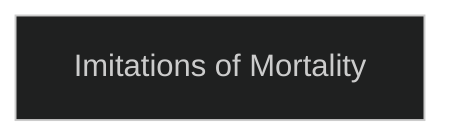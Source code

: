 ---
config:
  theme: dark
---
flowchart TD

    imitations_of_mortality[Imitations of Mortality]
    click imitations_of_mortality callback "
        Imitations of Mortality<br>
        <br>
        Cost: 5 motes<br>
        Duration: Instant<br>
        Type: Reflexive<br>
        Minimum Craft: 3<br>
        Minimum Essence: 1<br>
        Prerequisite: None<br>
        <br>
        The Exalted channels Essence directly into a piece of
        metal, causing it to rust away to nothing within seconds.
        This Charm can be used only on objects the size of a large
        sword or a single suit of metal armor. This Charm does not
        work on items made from or reinforced by the Five Magical
        Materials. This Charm has a range of 10 yards x the
        Abyssal's Essence and may be used only once per turn.
        "